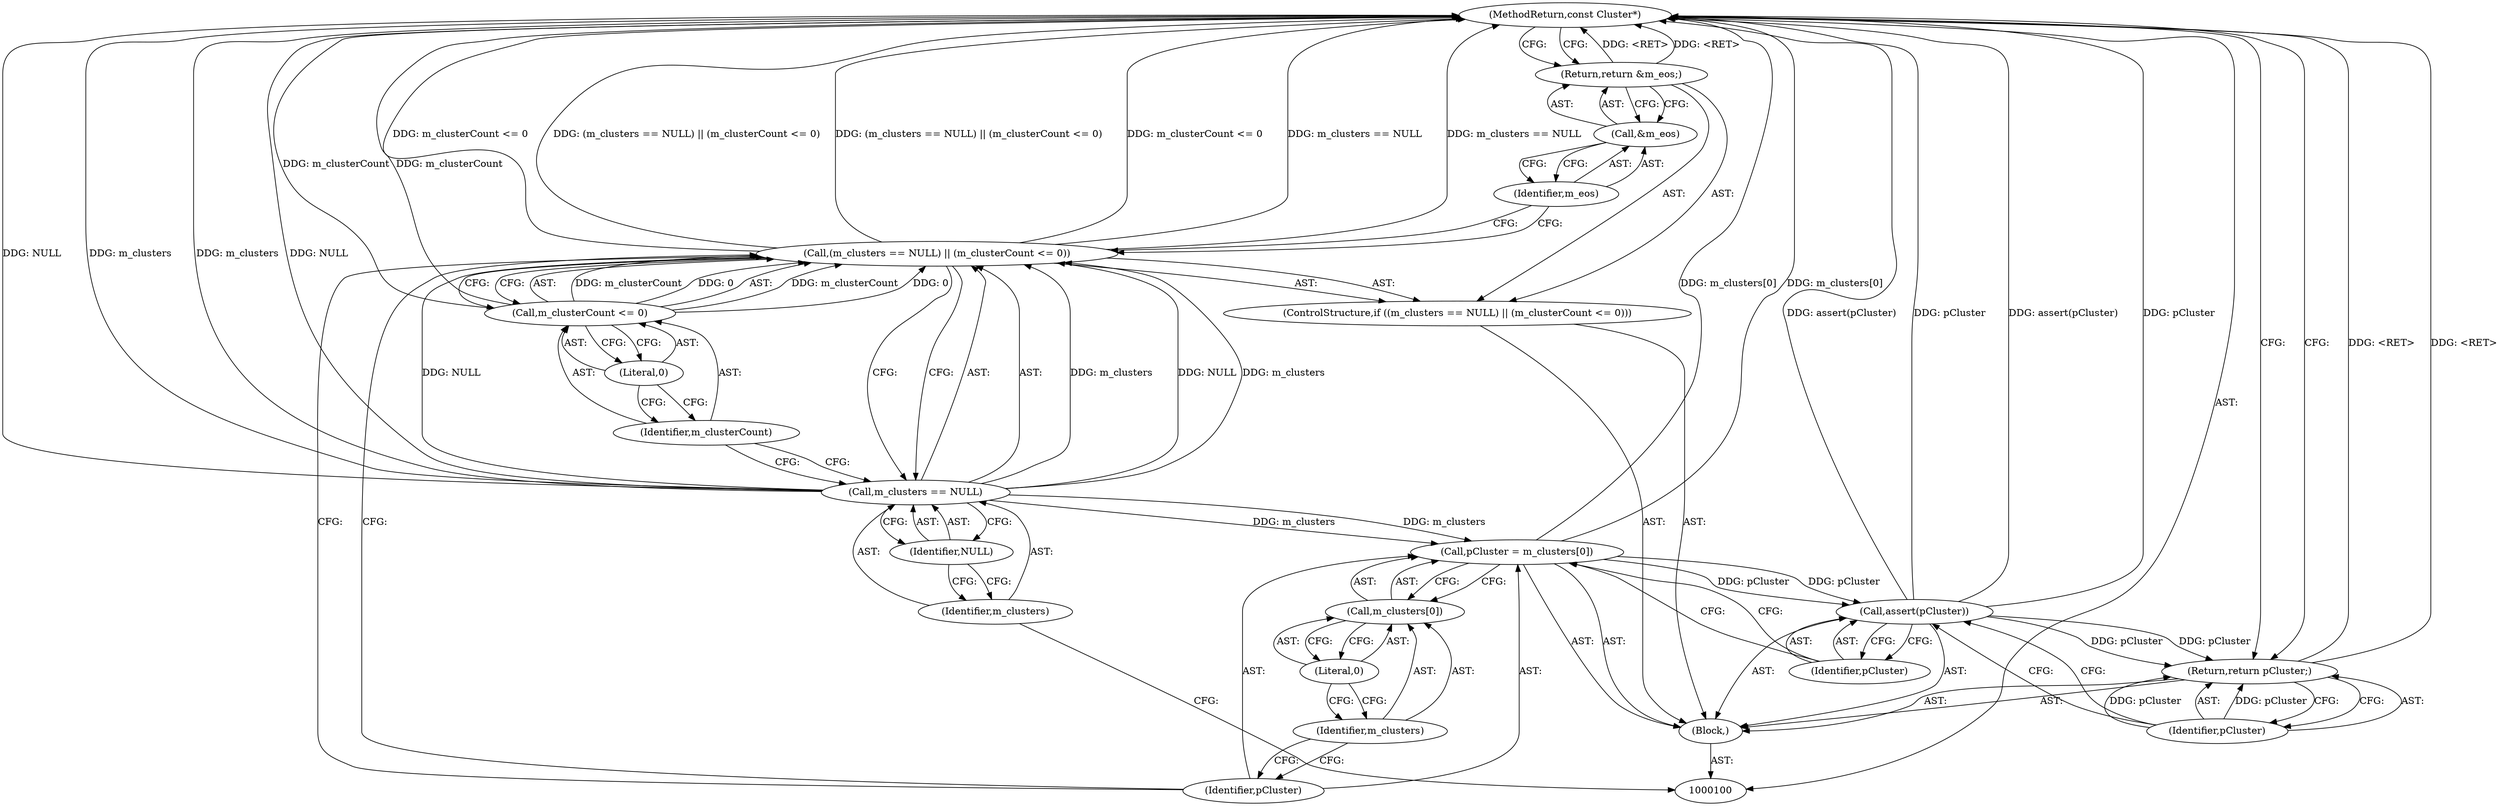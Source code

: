 digraph "1_Android_04839626ed859623901ebd3a5fd483982186b59d_84" {
"1000122" [label="(MethodReturn,const Cluster*)"];
"1000101" [label="(Block,)"];
"1000106" [label="(Identifier,NULL)"];
"1000107" [label="(Call,m_clusterCount <= 0)"];
"1000108" [label="(Identifier,m_clusterCount)"];
"1000102" [label="(ControlStructure,if ((m_clusters == NULL) || (m_clusterCount <= 0)))"];
"1000109" [label="(Literal,0)"];
"1000103" [label="(Call,(m_clusters == NULL) || (m_clusterCount <= 0))"];
"1000104" [label="(Call,m_clusters == NULL)"];
"1000105" [label="(Identifier,m_clusters)"];
"1000111" [label="(Call,&m_eos)"];
"1000112" [label="(Identifier,m_eos)"];
"1000110" [label="(Return,return &m_eos;)"];
"1000113" [label="(Call,pCluster = m_clusters[0])"];
"1000114" [label="(Identifier,pCluster)"];
"1000115" [label="(Call,m_clusters[0])"];
"1000116" [label="(Identifier,m_clusters)"];
"1000117" [label="(Literal,0)"];
"1000119" [label="(Identifier,pCluster)"];
"1000118" [label="(Call,assert(pCluster))"];
"1000121" [label="(Identifier,pCluster)"];
"1000120" [label="(Return,return pCluster;)"];
"1000122" -> "1000100"  [label="AST: "];
"1000122" -> "1000110"  [label="CFG: "];
"1000122" -> "1000120"  [label="CFG: "];
"1000107" -> "1000122"  [label="DDG: m_clusterCount"];
"1000103" -> "1000122"  [label="DDG: m_clusterCount <= 0"];
"1000103" -> "1000122"  [label="DDG: m_clusters == NULL"];
"1000103" -> "1000122"  [label="DDG: (m_clusters == NULL) || (m_clusterCount <= 0)"];
"1000104" -> "1000122"  [label="DDG: m_clusters"];
"1000104" -> "1000122"  [label="DDG: NULL"];
"1000113" -> "1000122"  [label="DDG: m_clusters[0]"];
"1000118" -> "1000122"  [label="DDG: assert(pCluster)"];
"1000118" -> "1000122"  [label="DDG: pCluster"];
"1000110" -> "1000122"  [label="DDG: <RET>"];
"1000120" -> "1000122"  [label="DDG: <RET>"];
"1000101" -> "1000100"  [label="AST: "];
"1000102" -> "1000101"  [label="AST: "];
"1000113" -> "1000101"  [label="AST: "];
"1000118" -> "1000101"  [label="AST: "];
"1000120" -> "1000101"  [label="AST: "];
"1000106" -> "1000104"  [label="AST: "];
"1000106" -> "1000105"  [label="CFG: "];
"1000104" -> "1000106"  [label="CFG: "];
"1000107" -> "1000103"  [label="AST: "];
"1000107" -> "1000109"  [label="CFG: "];
"1000108" -> "1000107"  [label="AST: "];
"1000109" -> "1000107"  [label="AST: "];
"1000103" -> "1000107"  [label="CFG: "];
"1000107" -> "1000122"  [label="DDG: m_clusterCount"];
"1000107" -> "1000103"  [label="DDG: m_clusterCount"];
"1000107" -> "1000103"  [label="DDG: 0"];
"1000108" -> "1000107"  [label="AST: "];
"1000108" -> "1000104"  [label="CFG: "];
"1000109" -> "1000108"  [label="CFG: "];
"1000102" -> "1000101"  [label="AST: "];
"1000103" -> "1000102"  [label="AST: "];
"1000110" -> "1000102"  [label="AST: "];
"1000109" -> "1000107"  [label="AST: "];
"1000109" -> "1000108"  [label="CFG: "];
"1000107" -> "1000109"  [label="CFG: "];
"1000103" -> "1000102"  [label="AST: "];
"1000103" -> "1000104"  [label="CFG: "];
"1000103" -> "1000107"  [label="CFG: "];
"1000104" -> "1000103"  [label="AST: "];
"1000107" -> "1000103"  [label="AST: "];
"1000112" -> "1000103"  [label="CFG: "];
"1000114" -> "1000103"  [label="CFG: "];
"1000103" -> "1000122"  [label="DDG: m_clusterCount <= 0"];
"1000103" -> "1000122"  [label="DDG: m_clusters == NULL"];
"1000103" -> "1000122"  [label="DDG: (m_clusters == NULL) || (m_clusterCount <= 0)"];
"1000104" -> "1000103"  [label="DDG: m_clusters"];
"1000104" -> "1000103"  [label="DDG: NULL"];
"1000107" -> "1000103"  [label="DDG: m_clusterCount"];
"1000107" -> "1000103"  [label="DDG: 0"];
"1000104" -> "1000103"  [label="AST: "];
"1000104" -> "1000106"  [label="CFG: "];
"1000105" -> "1000104"  [label="AST: "];
"1000106" -> "1000104"  [label="AST: "];
"1000108" -> "1000104"  [label="CFG: "];
"1000103" -> "1000104"  [label="CFG: "];
"1000104" -> "1000122"  [label="DDG: m_clusters"];
"1000104" -> "1000122"  [label="DDG: NULL"];
"1000104" -> "1000103"  [label="DDG: m_clusters"];
"1000104" -> "1000103"  [label="DDG: NULL"];
"1000104" -> "1000113"  [label="DDG: m_clusters"];
"1000105" -> "1000104"  [label="AST: "];
"1000105" -> "1000100"  [label="CFG: "];
"1000106" -> "1000105"  [label="CFG: "];
"1000111" -> "1000110"  [label="AST: "];
"1000111" -> "1000112"  [label="CFG: "];
"1000112" -> "1000111"  [label="AST: "];
"1000110" -> "1000111"  [label="CFG: "];
"1000112" -> "1000111"  [label="AST: "];
"1000112" -> "1000103"  [label="CFG: "];
"1000111" -> "1000112"  [label="CFG: "];
"1000110" -> "1000102"  [label="AST: "];
"1000110" -> "1000111"  [label="CFG: "];
"1000111" -> "1000110"  [label="AST: "];
"1000122" -> "1000110"  [label="CFG: "];
"1000110" -> "1000122"  [label="DDG: <RET>"];
"1000113" -> "1000101"  [label="AST: "];
"1000113" -> "1000115"  [label="CFG: "];
"1000114" -> "1000113"  [label="AST: "];
"1000115" -> "1000113"  [label="AST: "];
"1000119" -> "1000113"  [label="CFG: "];
"1000113" -> "1000122"  [label="DDG: m_clusters[0]"];
"1000104" -> "1000113"  [label="DDG: m_clusters"];
"1000113" -> "1000118"  [label="DDG: pCluster"];
"1000114" -> "1000113"  [label="AST: "];
"1000114" -> "1000103"  [label="CFG: "];
"1000116" -> "1000114"  [label="CFG: "];
"1000115" -> "1000113"  [label="AST: "];
"1000115" -> "1000117"  [label="CFG: "];
"1000116" -> "1000115"  [label="AST: "];
"1000117" -> "1000115"  [label="AST: "];
"1000113" -> "1000115"  [label="CFG: "];
"1000116" -> "1000115"  [label="AST: "];
"1000116" -> "1000114"  [label="CFG: "];
"1000117" -> "1000116"  [label="CFG: "];
"1000117" -> "1000115"  [label="AST: "];
"1000117" -> "1000116"  [label="CFG: "];
"1000115" -> "1000117"  [label="CFG: "];
"1000119" -> "1000118"  [label="AST: "];
"1000119" -> "1000113"  [label="CFG: "];
"1000118" -> "1000119"  [label="CFG: "];
"1000118" -> "1000101"  [label="AST: "];
"1000118" -> "1000119"  [label="CFG: "];
"1000119" -> "1000118"  [label="AST: "];
"1000121" -> "1000118"  [label="CFG: "];
"1000118" -> "1000122"  [label="DDG: assert(pCluster)"];
"1000118" -> "1000122"  [label="DDG: pCluster"];
"1000113" -> "1000118"  [label="DDG: pCluster"];
"1000118" -> "1000120"  [label="DDG: pCluster"];
"1000121" -> "1000120"  [label="AST: "];
"1000121" -> "1000118"  [label="CFG: "];
"1000120" -> "1000121"  [label="CFG: "];
"1000121" -> "1000120"  [label="DDG: pCluster"];
"1000120" -> "1000101"  [label="AST: "];
"1000120" -> "1000121"  [label="CFG: "];
"1000121" -> "1000120"  [label="AST: "];
"1000122" -> "1000120"  [label="CFG: "];
"1000120" -> "1000122"  [label="DDG: <RET>"];
"1000121" -> "1000120"  [label="DDG: pCluster"];
"1000118" -> "1000120"  [label="DDG: pCluster"];
}
